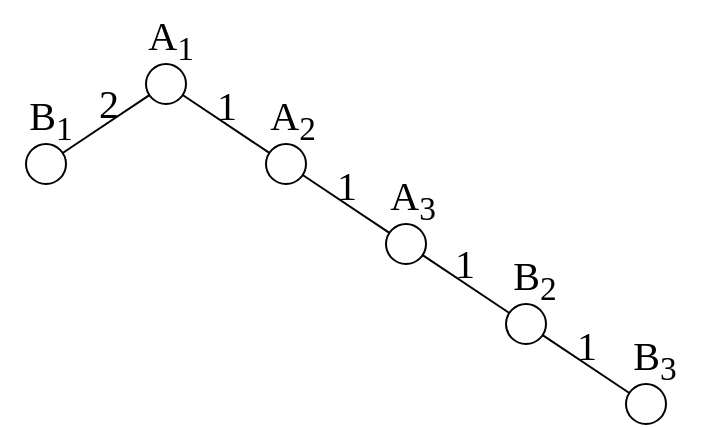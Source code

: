 <mxfile version="23.0.2" type="device">
  <diagram id="1e3qTzKw5sa4Een_o3Lu" name="第 1 页">
    <mxGraphModel dx="774" dy="498" grid="1" gridSize="10" guides="1" tooltips="1" connect="1" arrows="1" fold="1" page="1" pageScale="1" pageWidth="827" pageHeight="1169" math="0" shadow="0">
      <root>
        <mxCell id="0" />
        <mxCell id="1" parent="0" />
        <mxCell id="Rax3kxEUYJWD1s0g4nNq-1" value="" style="ellipse;whiteSpace=wrap;html=1;aspect=fixed;" parent="1" vertex="1">
          <mxGeometry x="280" y="80" width="20" height="20" as="geometry" />
        </mxCell>
        <mxCell id="Rax3kxEUYJWD1s0g4nNq-6" value="" style="ellipse;whiteSpace=wrap;html=1;aspect=fixed;" parent="1" vertex="1">
          <mxGeometry x="220" y="120" width="20" height="20" as="geometry" />
        </mxCell>
        <mxCell id="Rax3kxEUYJWD1s0g4nNq-7" value="" style="ellipse;whiteSpace=wrap;html=1;aspect=fixed;" parent="1" vertex="1">
          <mxGeometry x="340" y="120" width="20" height="20" as="geometry" />
        </mxCell>
        <mxCell id="Rax3kxEUYJWD1s0g4nNq-8" value="" style="ellipse;whiteSpace=wrap;html=1;aspect=fixed;" parent="1" vertex="1">
          <mxGeometry x="400" y="160" width="20" height="20" as="geometry" />
        </mxCell>
        <mxCell id="Rax3kxEUYJWD1s0g4nNq-9" value="" style="ellipse;whiteSpace=wrap;html=1;aspect=fixed;" parent="1" vertex="1">
          <mxGeometry x="460" y="200" width="20" height="20" as="geometry" />
        </mxCell>
        <mxCell id="Rax3kxEUYJWD1s0g4nNq-10" value="" style="ellipse;whiteSpace=wrap;html=1;aspect=fixed;" parent="1" vertex="1">
          <mxGeometry x="520" y="240" width="20" height="20" as="geometry" />
        </mxCell>
        <mxCell id="Rax3kxEUYJWD1s0g4nNq-11" value="" style="endArrow=none;html=1;rounded=0;" parent="1" source="Rax3kxEUYJWD1s0g4nNq-6" target="Rax3kxEUYJWD1s0g4nNq-1" edge="1">
          <mxGeometry width="50" height="50" relative="1" as="geometry">
            <mxPoint x="280" y="260" as="sourcePoint" />
            <mxPoint x="330" y="210" as="targetPoint" />
          </mxGeometry>
        </mxCell>
        <mxCell id="Rax3kxEUYJWD1s0g4nNq-12" value="" style="endArrow=none;html=1;rounded=0;" parent="1" source="Rax3kxEUYJWD1s0g4nNq-1" target="Rax3kxEUYJWD1s0g4nNq-7" edge="1">
          <mxGeometry width="50" height="50" relative="1" as="geometry">
            <mxPoint x="280" y="260" as="sourcePoint" />
            <mxPoint x="330" y="210" as="targetPoint" />
          </mxGeometry>
        </mxCell>
        <mxCell id="Rax3kxEUYJWD1s0g4nNq-13" value="" style="endArrow=none;html=1;rounded=0;" parent="1" source="Rax3kxEUYJWD1s0g4nNq-7" target="Rax3kxEUYJWD1s0g4nNq-8" edge="1">
          <mxGeometry width="50" height="50" relative="1" as="geometry">
            <mxPoint x="280" y="260" as="sourcePoint" />
            <mxPoint x="330" y="210" as="targetPoint" />
          </mxGeometry>
        </mxCell>
        <mxCell id="Rax3kxEUYJWD1s0g4nNq-14" value="" style="endArrow=none;html=1;rounded=0;" parent="1" source="Rax3kxEUYJWD1s0g4nNq-9" target="Rax3kxEUYJWD1s0g4nNq-8" edge="1">
          <mxGeometry width="50" height="50" relative="1" as="geometry">
            <mxPoint x="280" y="260" as="sourcePoint" />
            <mxPoint x="330" y="210" as="targetPoint" />
          </mxGeometry>
        </mxCell>
        <mxCell id="Rax3kxEUYJWD1s0g4nNq-15" value="" style="endArrow=none;html=1;rounded=0;" parent="1" source="Rax3kxEUYJWD1s0g4nNq-10" target="Rax3kxEUYJWD1s0g4nNq-9" edge="1">
          <mxGeometry width="50" height="50" relative="1" as="geometry">
            <mxPoint x="280" y="260" as="sourcePoint" />
            <mxPoint x="330" y="210" as="targetPoint" />
          </mxGeometry>
        </mxCell>
        <mxCell id="Rax3kxEUYJWD1s0g4nNq-16" value="&lt;font style=&quot;font-size: 20px;&quot; face=&quot;Times New Roman&quot;&gt;A&lt;sub&gt;1&lt;/sub&gt;&lt;/font&gt;" style="text;html=1;align=center;verticalAlign=middle;resizable=0;points=[];autosize=1;strokeColor=none;fillColor=none;" parent="1" vertex="1">
          <mxGeometry x="267" y="48" width="50" height="40" as="geometry" />
        </mxCell>
        <mxCell id="Rax3kxEUYJWD1s0g4nNq-17" value="&lt;font style=&quot;font-size: 20px;&quot; face=&quot;Times New Roman&quot;&gt;A&lt;sub&gt;2&lt;/sub&gt;&lt;/font&gt;" style="text;html=1;align=center;verticalAlign=middle;resizable=0;points=[];autosize=1;strokeColor=none;fillColor=none;" parent="1" vertex="1">
          <mxGeometry x="328" y="88" width="50" height="40" as="geometry" />
        </mxCell>
        <mxCell id="Rax3kxEUYJWD1s0g4nNq-18" value="&lt;font style=&quot;font-size: 20px;&quot; face=&quot;Times New Roman&quot;&gt;A&lt;sub&gt;3&lt;/sub&gt;&lt;/font&gt;" style="text;html=1;align=center;verticalAlign=middle;resizable=0;points=[];autosize=1;strokeColor=none;fillColor=none;" parent="1" vertex="1">
          <mxGeometry x="388" y="128" width="50" height="40" as="geometry" />
        </mxCell>
        <mxCell id="Rax3kxEUYJWD1s0g4nNq-19" value="&lt;font face=&quot;Times New Roman&quot;&gt;&lt;span style=&quot;font-size: 20px;&quot;&gt;B&lt;sub&gt;2&lt;/sub&gt;&lt;/span&gt;&lt;/font&gt;" style="text;html=1;align=center;verticalAlign=middle;resizable=0;points=[];autosize=1;strokeColor=none;fillColor=none;" parent="1" vertex="1">
          <mxGeometry x="449" y="168" width="50" height="40" as="geometry" />
        </mxCell>
        <mxCell id="Rax3kxEUYJWD1s0g4nNq-20" value="&lt;font face=&quot;Times New Roman&quot;&gt;&lt;span style=&quot;font-size: 20px;&quot;&gt;B&lt;sub&gt;3&lt;/sub&gt;&lt;/span&gt;&lt;/font&gt;" style="text;html=1;align=center;verticalAlign=middle;resizable=0;points=[];autosize=1;strokeColor=none;fillColor=none;" parent="1" vertex="1">
          <mxGeometry x="509" y="208" width="50" height="40" as="geometry" />
        </mxCell>
        <mxCell id="Rax3kxEUYJWD1s0g4nNq-21" value="&lt;font face=&quot;Times New Roman&quot;&gt;&lt;span style=&quot;font-size: 20px;&quot;&gt;B&lt;sub&gt;1&lt;/sub&gt;&lt;/span&gt;&lt;/font&gt;" style="text;html=1;align=center;verticalAlign=middle;resizable=0;points=[];autosize=1;strokeColor=none;fillColor=none;" parent="1" vertex="1">
          <mxGeometry x="207" y="88" width="50" height="40" as="geometry" />
        </mxCell>
        <mxCell id="Rax3kxEUYJWD1s0g4nNq-22" value="&lt;font face=&quot;Times New Roman&quot;&gt;&lt;span style=&quot;font-size: 20px;&quot;&gt;1&lt;/span&gt;&lt;/font&gt;" style="text;html=1;align=center;verticalAlign=middle;resizable=0;points=[];autosize=1;strokeColor=none;fillColor=none;" parent="1" vertex="1">
          <mxGeometry x="305" y="80" width="30" height="40" as="geometry" />
        </mxCell>
        <mxCell id="Rax3kxEUYJWD1s0g4nNq-23" value="&lt;font face=&quot;Times New Roman&quot;&gt;&lt;span style=&quot;font-size: 20px;&quot;&gt;1&lt;/span&gt;&lt;/font&gt;" style="text;html=1;align=center;verticalAlign=middle;resizable=0;points=[];autosize=1;strokeColor=none;fillColor=none;" parent="1" vertex="1">
          <mxGeometry x="365" y="120" width="30" height="40" as="geometry" />
        </mxCell>
        <mxCell id="Rax3kxEUYJWD1s0g4nNq-24" value="&lt;font face=&quot;Times New Roman&quot;&gt;&lt;span style=&quot;font-size: 20px;&quot;&gt;1&lt;/span&gt;&lt;/font&gt;" style="text;html=1;align=center;verticalAlign=middle;resizable=0;points=[];autosize=1;strokeColor=none;fillColor=none;" parent="1" vertex="1">
          <mxGeometry x="424" y="159" width="30" height="40" as="geometry" />
        </mxCell>
        <mxCell id="Rax3kxEUYJWD1s0g4nNq-25" value="&lt;font face=&quot;Times New Roman&quot;&gt;&lt;span style=&quot;font-size: 20px;&quot;&gt;1&lt;/span&gt;&lt;/font&gt;" style="text;html=1;align=center;verticalAlign=middle;resizable=0;points=[];autosize=1;strokeColor=none;fillColor=none;" parent="1" vertex="1">
          <mxGeometry x="485" y="200" width="30" height="40" as="geometry" />
        </mxCell>
        <mxCell id="Rax3kxEUYJWD1s0g4nNq-26" value="&lt;font face=&quot;Times New Roman&quot;&gt;&lt;span style=&quot;font-size: 20px;&quot;&gt;2&lt;/span&gt;&lt;/font&gt;" style="text;html=1;align=center;verticalAlign=middle;resizable=0;points=[];autosize=1;strokeColor=none;fillColor=none;" parent="1" vertex="1">
          <mxGeometry x="246" y="79" width="30" height="40" as="geometry" />
        </mxCell>
      </root>
    </mxGraphModel>
  </diagram>
</mxfile>
